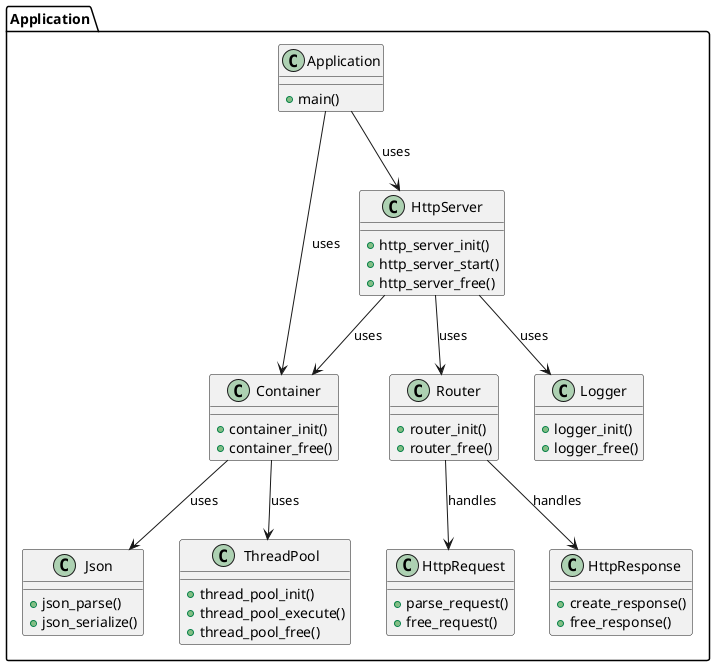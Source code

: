 @startuml
package "Application" {
    class Application {
        +main()
    }

    class Container {
        +container_init()
        +container_free()
    }

    class HttpServer {
        +http_server_init()
        +http_server_start()
        +http_server_free()
    }

    class Router {
        +router_init()
        +router_free()
    }

    class Logger {
        +logger_init()
        +logger_free()
    }

    class HttpRequest {
        +parse_request()
        +free_request()
    }

    class HttpResponse {
        +create_response()
        +free_response()
    }

    class Json {
        +json_parse()
        +json_serialize()
    }

    class ThreadPool {
        +thread_pool_init()
        +thread_pool_execute()
        +thread_pool_free()
    }

    Application --> Container : uses
    Application --> HttpServer : uses
    HttpServer --> Container : uses
    HttpServer --> Router : uses
    HttpServer --> Logger : uses
    Router --> HttpRequest : handles
    Router --> HttpResponse : handles
    Container --> Json : uses
    Container --> ThreadPool : uses
}
@enduml
